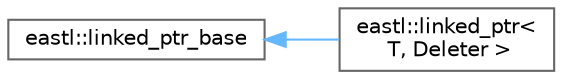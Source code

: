 digraph "类继承关系图"
{
 // LATEX_PDF_SIZE
  bgcolor="transparent";
  edge [fontname=Helvetica,fontsize=10,labelfontname=Helvetica,labelfontsize=10];
  node [fontname=Helvetica,fontsize=10,shape=box,height=0.2,width=0.4];
  rankdir="LR";
  Node0 [id="Node000000",label="eastl::linked_ptr_base",height=0.2,width=0.4,color="grey40", fillcolor="white", style="filled",URL="$structeastl_1_1linked__ptr__base.html",tooltip=" "];
  Node0 -> Node1 [id="edge923_Node000000_Node000001",dir="back",color="steelblue1",style="solid",tooltip=" "];
  Node1 [id="Node000001",label="eastl::linked_ptr\<\l T, Deleter \>",height=0.2,width=0.4,color="grey40", fillcolor="white", style="filled",URL="$classeastl_1_1linked__ptr.html",tooltip=" "];
}
